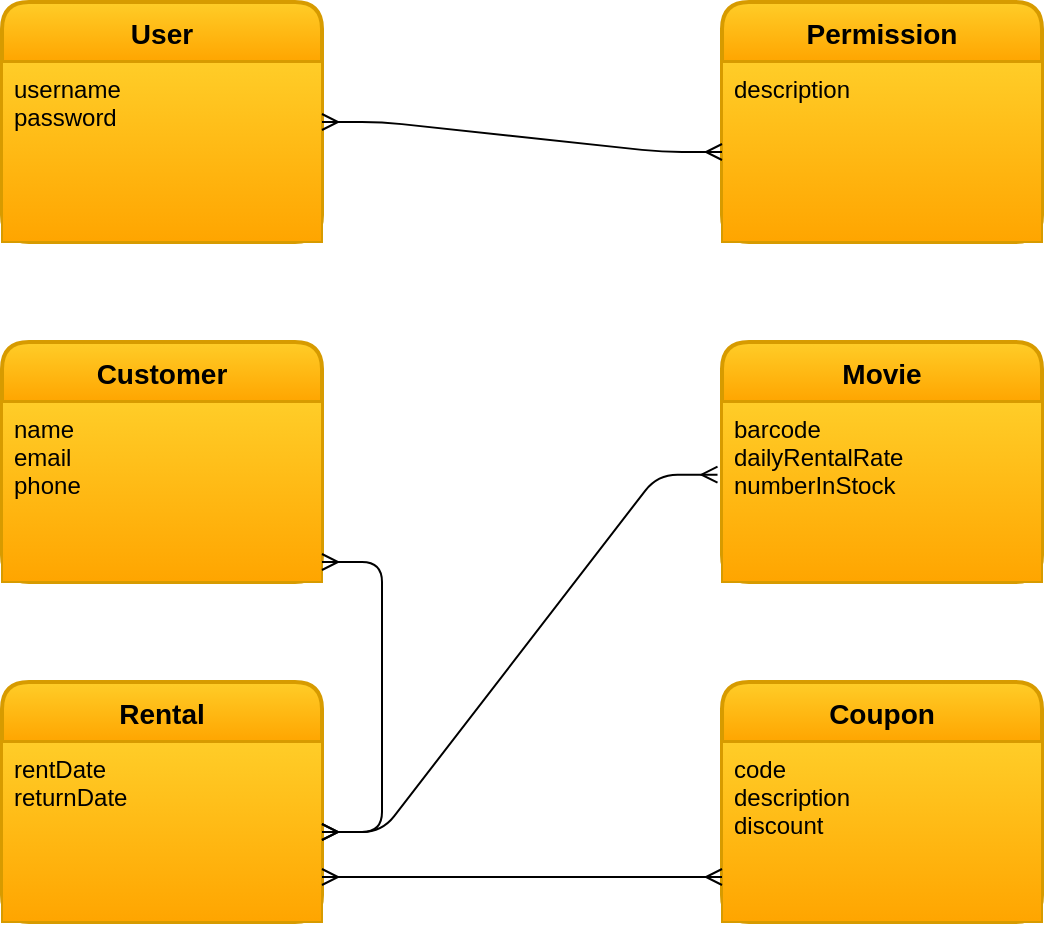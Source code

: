 <mxfile version="13.0.9" type="github">
  <diagram id="zZ8cL9uw9zCIzJFZQTrA" name="Page-1">
    <mxGraphModel dx="918" dy="512" grid="1" gridSize="10" guides="1" tooltips="1" connect="1" arrows="1" fold="1" page="1" pageScale="1" pageWidth="850" pageHeight="1100" math="0" shadow="0">
      <root>
        <mxCell id="0" />
        <mxCell id="1" parent="0" />
        <mxCell id="dbqei9973qF3Tscrkt3M-3" value="User" style="swimlane;childLayout=stackLayout;horizontal=1;startSize=30;horizontalStack=0;rounded=1;fontSize=14;fontStyle=1;strokeWidth=2;resizeParent=0;resizeLast=1;shadow=0;dashed=0;align=center;labelBackgroundColor=none;fillColor=#ffcd28;strokeColor=#d79b00;gradientColor=#ffa500;" parent="1" vertex="1">
          <mxGeometry x="170" y="100" width="160" height="120" as="geometry" />
        </mxCell>
        <mxCell id="dbqei9973qF3Tscrkt3M-4" value="username&#xa;password" style="align=left;spacingLeft=4;fontSize=12;verticalAlign=top;resizable=0;rotatable=0;part=1;fillColor=#ffcd28;strokeColor=#d79b00;gradientColor=#ffa500;" parent="dbqei9973qF3Tscrkt3M-3" vertex="1">
          <mxGeometry y="30" width="160" height="90" as="geometry" />
        </mxCell>
        <mxCell id="dbqei9973qF3Tscrkt3M-5" value="Permission" style="swimlane;childLayout=stackLayout;horizontal=1;startSize=30;horizontalStack=0;rounded=1;fontSize=14;fontStyle=1;strokeWidth=2;resizeParent=0;resizeLast=1;shadow=0;dashed=0;align=center;labelBackgroundColor=none;fillColor=#ffcd28;strokeColor=#d79b00;gradientColor=#ffa500;" parent="1" vertex="1">
          <mxGeometry x="530" y="100" width="160" height="120" as="geometry" />
        </mxCell>
        <mxCell id="dbqei9973qF3Tscrkt3M-6" value="description&#xa;" style="align=left;spacingLeft=4;fontSize=12;verticalAlign=top;resizable=0;rotatable=0;part=1;fillColor=#ffcd28;strokeColor=#d79b00;gradientColor=#ffa500;" parent="dbqei9973qF3Tscrkt3M-5" vertex="1">
          <mxGeometry y="30" width="160" height="90" as="geometry" />
        </mxCell>
        <mxCell id="dbqei9973qF3Tscrkt3M-11" value="Movie" style="swimlane;childLayout=stackLayout;horizontal=1;startSize=30;horizontalStack=0;rounded=1;fontSize=14;fontStyle=1;strokeWidth=2;resizeParent=0;resizeLast=1;shadow=0;dashed=0;align=center;labelBackgroundColor=none;fillColor=#ffcd28;strokeColor=#d79b00;gradientColor=#ffa500;" parent="1" vertex="1">
          <mxGeometry x="530" y="270" width="160" height="120" as="geometry" />
        </mxCell>
        <mxCell id="dbqei9973qF3Tscrkt3M-12" value="barcode&#xa;dailyRentalRate&#xa;numberInStock" style="align=left;spacingLeft=4;fontSize=12;verticalAlign=top;resizable=0;rotatable=0;part=1;fillColor=#ffcd28;strokeColor=#d79b00;gradientColor=#ffa500;" parent="dbqei9973qF3Tscrkt3M-11" vertex="1">
          <mxGeometry y="30" width="160" height="90" as="geometry" />
        </mxCell>
        <mxCell id="dbqei9973qF3Tscrkt3M-15" value="Customer" style="swimlane;childLayout=stackLayout;horizontal=1;startSize=30;horizontalStack=0;rounded=1;fontSize=14;fontStyle=1;strokeWidth=2;resizeParent=0;resizeLast=1;shadow=0;dashed=0;align=center;labelBackgroundColor=none;fillColor=#ffcd28;strokeColor=#d79b00;gradientColor=#ffa500;" parent="1" vertex="1">
          <mxGeometry x="170" y="270" width="160" height="120" as="geometry" />
        </mxCell>
        <mxCell id="dbqei9973qF3Tscrkt3M-16" value="name&#xa;email&#xa;phone" style="align=left;spacingLeft=4;fontSize=12;verticalAlign=top;resizable=0;rotatable=0;part=1;fillColor=#ffcd28;strokeColor=#d79b00;gradientColor=#ffa500;" parent="dbqei9973qF3Tscrkt3M-15" vertex="1">
          <mxGeometry y="30" width="160" height="90" as="geometry" />
        </mxCell>
        <mxCell id="dbqei9973qF3Tscrkt3M-13" value="Rental" style="swimlane;childLayout=stackLayout;horizontal=1;startSize=30;horizontalStack=0;rounded=1;fontSize=14;fontStyle=1;strokeWidth=2;resizeParent=0;resizeLast=1;shadow=0;dashed=0;align=center;labelBackgroundColor=none;fillColor=#ffcd28;strokeColor=#d79b00;gradientColor=#ffa500;" parent="1" vertex="1">
          <mxGeometry x="170" y="440" width="160" height="120" as="geometry" />
        </mxCell>
        <mxCell id="dbqei9973qF3Tscrkt3M-14" value="rentDate&#xa;returnDate" style="align=left;spacingLeft=4;fontSize=12;verticalAlign=top;resizable=0;rotatable=0;part=1;fillColor=#ffcd28;strokeColor=#d79b00;gradientColor=#ffa500;" parent="dbqei9973qF3Tscrkt3M-13" vertex="1">
          <mxGeometry y="30" width="160" height="90" as="geometry" />
        </mxCell>
        <mxCell id="dbqei9973qF3Tscrkt3M-9" value="Coupon" style="swimlane;childLayout=stackLayout;horizontal=1;startSize=30;horizontalStack=0;rounded=1;fontSize=14;fontStyle=1;strokeWidth=2;resizeParent=0;resizeLast=1;shadow=0;dashed=0;align=center;labelBackgroundColor=none;fillColor=#ffcd28;strokeColor=#d79b00;gradientColor=#ffa500;" parent="1" vertex="1">
          <mxGeometry x="530" y="440" width="160" height="120" as="geometry" />
        </mxCell>
        <mxCell id="dbqei9973qF3Tscrkt3M-10" value="code&#xa;description&#xa;discount" style="align=left;spacingLeft=4;fontSize=12;verticalAlign=top;resizable=0;rotatable=0;part=1;fillColor=#ffcd28;strokeColor=#d79b00;gradientColor=#ffa500;" parent="dbqei9973qF3Tscrkt3M-9" vertex="1">
          <mxGeometry y="30" width="160" height="90" as="geometry" />
        </mxCell>
        <mxCell id="IGfrfl-UjPQS6yrVZGS5-1" value="" style="edgeStyle=entityRelationEdgeStyle;fontSize=12;html=1;endArrow=ERmany;startArrow=ERmany;exitX=1;exitY=0.5;exitDx=0;exitDy=0;entryX=0;entryY=0.5;entryDx=0;entryDy=0;" edge="1" parent="1" source="dbqei9973qF3Tscrkt3M-3" target="dbqei9973qF3Tscrkt3M-6">
          <mxGeometry width="100" height="100" relative="1" as="geometry">
            <mxPoint x="320" y="250" as="sourcePoint" />
            <mxPoint x="420" y="150" as="targetPoint" />
          </mxGeometry>
        </mxCell>
        <mxCell id="IGfrfl-UjPQS6yrVZGS5-3" value="" style="edgeStyle=entityRelationEdgeStyle;fontSize=12;html=1;endArrow=ERmany;startArrow=ERmany;entryX=-0.014;entryY=0.404;entryDx=0;entryDy=0;entryPerimeter=0;exitX=1;exitY=0.5;exitDx=0;exitDy=0;" edge="1" parent="1" source="dbqei9973qF3Tscrkt3M-14" target="dbqei9973qF3Tscrkt3M-12">
          <mxGeometry width="100" height="100" relative="1" as="geometry">
            <mxPoint x="370" y="340" as="sourcePoint" />
            <mxPoint x="450" y="170" as="targetPoint" />
          </mxGeometry>
        </mxCell>
        <mxCell id="IGfrfl-UjPQS6yrVZGS5-4" value="" style="edgeStyle=entityRelationEdgeStyle;fontSize=12;html=1;endArrow=ERmany;startArrow=ERmany;" edge="1" parent="1" target="dbqei9973qF3Tscrkt3M-14">
          <mxGeometry width="100" height="100" relative="1" as="geometry">
            <mxPoint x="330" y="380" as="sourcePoint" />
            <mxPoint x="330" y="493.333" as="targetPoint" />
          </mxGeometry>
        </mxCell>
        <mxCell id="IGfrfl-UjPQS6yrVZGS5-5" value="" style="edgeStyle=entityRelationEdgeStyle;fontSize=12;html=1;endArrow=ERmany;startArrow=ERmany;exitX=1;exitY=0.75;exitDx=0;exitDy=0;entryX=0;entryY=0.75;entryDx=0;entryDy=0;" edge="1" parent="1" source="dbqei9973qF3Tscrkt3M-14" target="dbqei9973qF3Tscrkt3M-10">
          <mxGeometry width="100" height="100" relative="1" as="geometry">
            <mxPoint x="240" y="680" as="sourcePoint" />
            <mxPoint x="340" y="580" as="targetPoint" />
          </mxGeometry>
        </mxCell>
      </root>
    </mxGraphModel>
  </diagram>
</mxfile>
